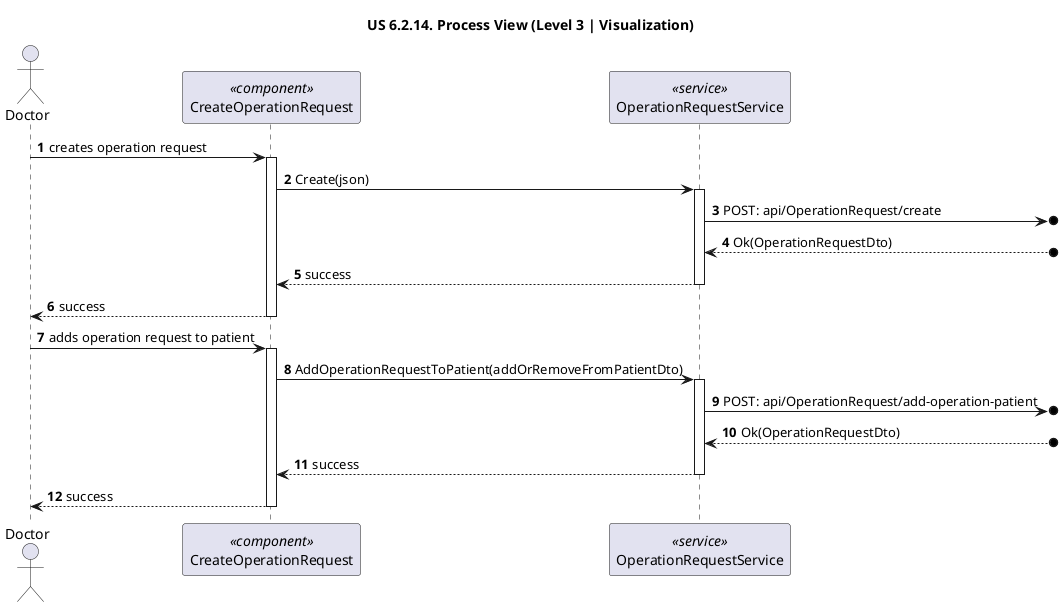 @startuml
'https://plantuml.com/sequence-diagram

title "US 6.2.14. Process View (Level 3 | Visualization)"

autonumber
actor "Doctor" as USER
participant "CreateOperationRequest" as UPP <<component>>
participant "OperationRequestService" as PS <<service>>

USER -> UPP : creates operation request
activate UPP

UPP -> PS : Create(json)
activate PS

PS ->o] : POST: api/OperationRequest/create

PS <--o] : Ok(OperationRequestDto)

PS --> UPP: success
deactivate PS

UPP --> USER: success
deactivate UPP

USER -> UPP : adds operation request to patient
activate UPP

UPP -> PS : AddOperationRequestToPatient(addOrRemoveFromPatientDto)
activate PS

PS ->o] : POST: api/OperationRequest/add-operation-patient

PS <--o] : Ok(OperationRequestDto)

PS --> UPP: success
deactivate PS

UPP --> USER: success
deactivate UPP


@enduml